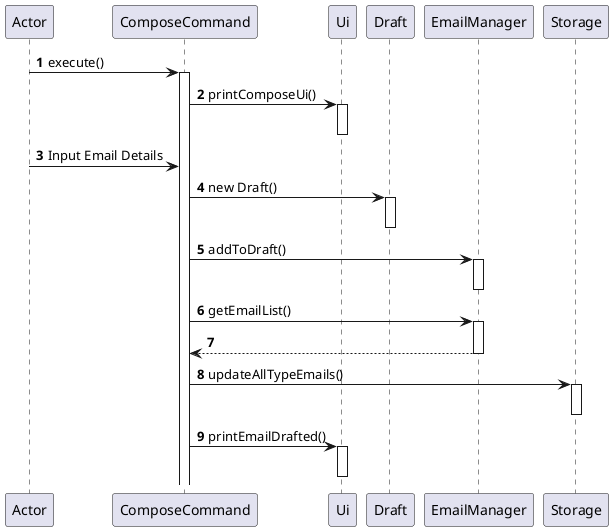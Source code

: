 @startuml
'https://plantuml.com/sequence-diagram

autonumber

Actor -> ComposeCommand : execute()
activate ComposeCommand

ComposeCommand -> Ui : printComposeUi()
activate Ui
deactivate Ui

Actor -> ComposeCommand : Input Email Details

ComposeCommand -> Draft : new Draft()
activate Draft
deactivate Draft

ComposeCommand -> EmailManager : addToDraft()
activate EmailManager
deactivate EmailManager

ComposeCommand -> EmailManager : getEmailList()
activate EmailManager
EmailManager ---> ComposeCommand
deactivate EmailManager

ComposeCommand -> Storage : updateAllTypeEmails()
activate Storage
deactivate Storage

ComposeCommand -> Ui : printEmailDrafted()
activate Ui
deactivate Ui



deactivate EmailManager
@enduml